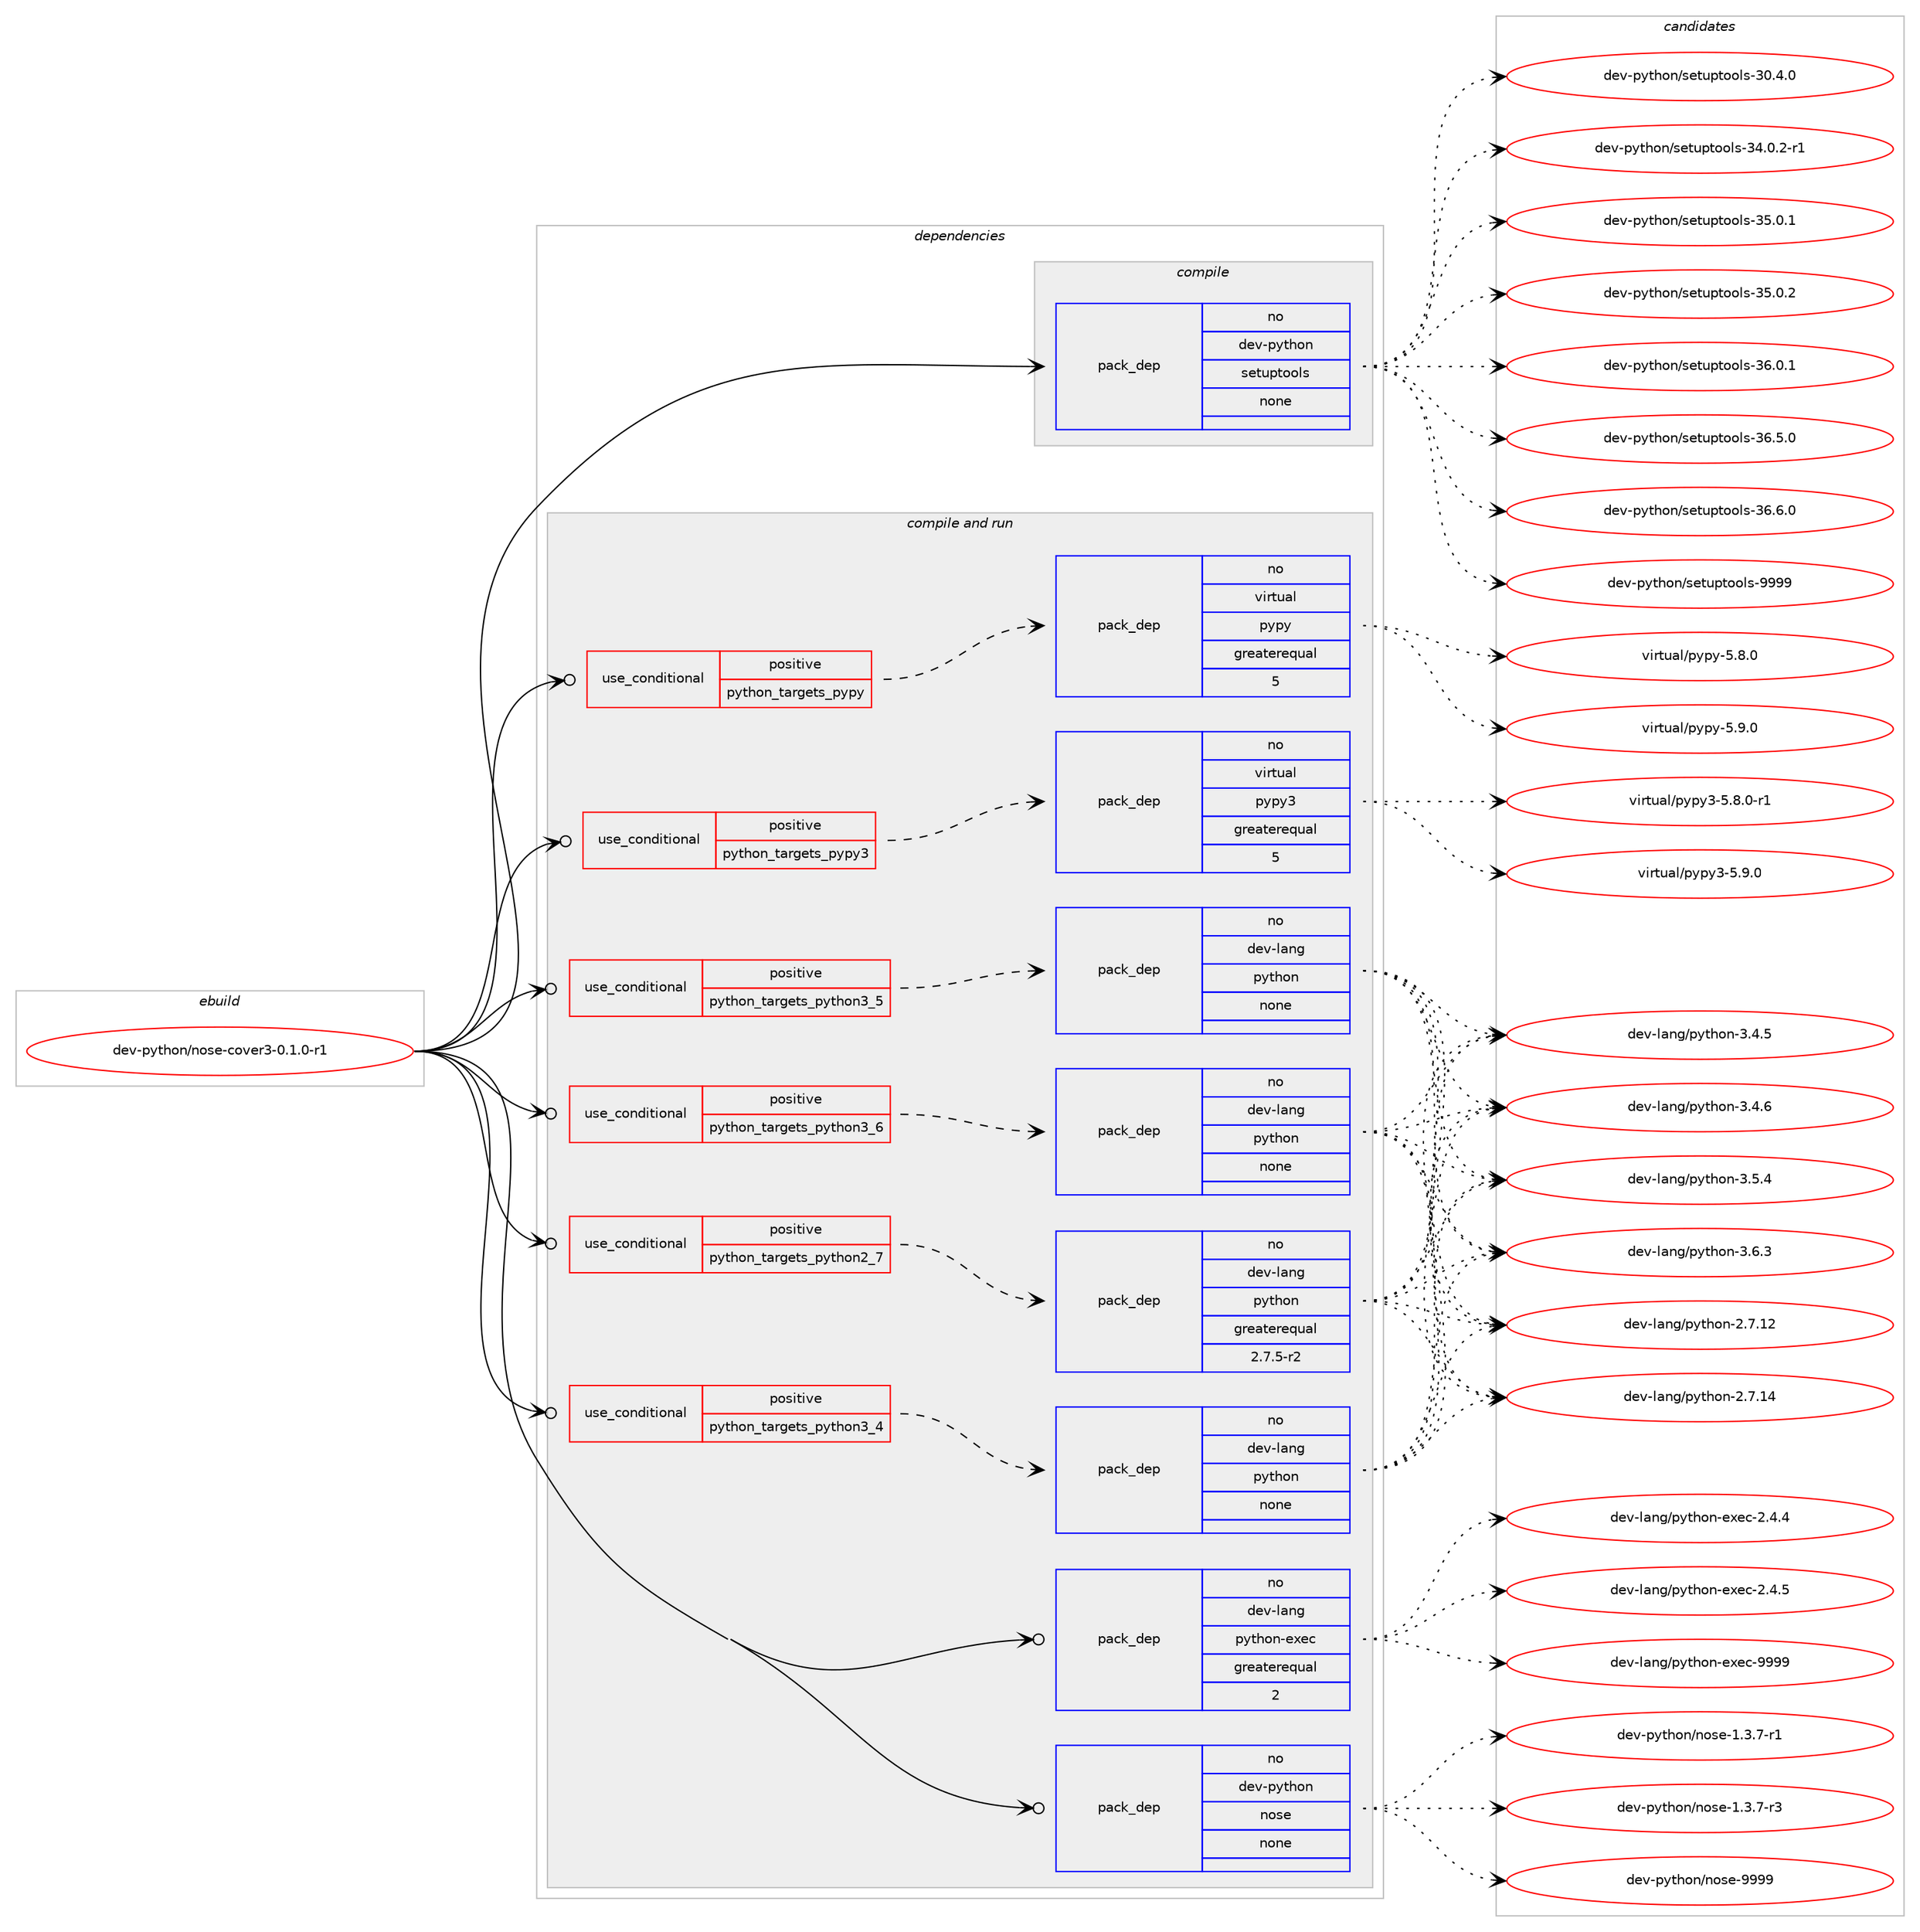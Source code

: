 digraph prolog {

# *************
# Graph options
# *************

newrank=true;
concentrate=true;
compound=true;
graph [rankdir=LR,fontname=Helvetica,fontsize=10,ranksep=1.5];#, ranksep=2.5, nodesep=0.2];
edge  [arrowhead=vee];
node  [fontname=Helvetica,fontsize=10];

# **********
# The ebuild
# **********

subgraph cluster_leftcol {
color=gray;
rank=same;
label=<<i>ebuild</i>>;
id [label="dev-python/nose-cover3-0.1.0-r1", color=red, width=4, href="../dev-python/nose-cover3-0.1.0-r1.svg"];
}

# ****************
# The dependencies
# ****************

subgraph cluster_midcol {
color=gray;
label=<<i>dependencies</i>>;
subgraph cluster_compile {
fillcolor="#eeeeee";
style=filled;
label=<<i>compile</i>>;
subgraph pack128226 {
dependency168212 [label=<<TABLE BORDER="0" CELLBORDER="1" CELLSPACING="0" CELLPADDING="4" WIDTH="220"><TR><TD ROWSPAN="6" CELLPADDING="30">pack_dep</TD></TR><TR><TD WIDTH="110">no</TD></TR><TR><TD>dev-python</TD></TR><TR><TD>setuptools</TD></TR><TR><TD>none</TD></TR><TR><TD></TD></TR></TABLE>>, shape=none, color=blue];
}
id:e -> dependency168212:w [weight=20,style="solid",arrowhead="vee"];
}
subgraph cluster_compileandrun {
fillcolor="#eeeeee";
style=filled;
label=<<i>compile and run</i>>;
subgraph cond36126 {
dependency168213 [label=<<TABLE BORDER="0" CELLBORDER="1" CELLSPACING="0" CELLPADDING="4"><TR><TD ROWSPAN="3" CELLPADDING="10">use_conditional</TD></TR><TR><TD>positive</TD></TR><TR><TD>python_targets_pypy</TD></TR></TABLE>>, shape=none, color=red];
subgraph pack128227 {
dependency168214 [label=<<TABLE BORDER="0" CELLBORDER="1" CELLSPACING="0" CELLPADDING="4" WIDTH="220"><TR><TD ROWSPAN="6" CELLPADDING="30">pack_dep</TD></TR><TR><TD WIDTH="110">no</TD></TR><TR><TD>virtual</TD></TR><TR><TD>pypy</TD></TR><TR><TD>greaterequal</TD></TR><TR><TD>5</TD></TR></TABLE>>, shape=none, color=blue];
}
dependency168213:e -> dependency168214:w [weight=20,style="dashed",arrowhead="vee"];
}
id:e -> dependency168213:w [weight=20,style="solid",arrowhead="odotvee"];
subgraph cond36127 {
dependency168215 [label=<<TABLE BORDER="0" CELLBORDER="1" CELLSPACING="0" CELLPADDING="4"><TR><TD ROWSPAN="3" CELLPADDING="10">use_conditional</TD></TR><TR><TD>positive</TD></TR><TR><TD>python_targets_pypy3</TD></TR></TABLE>>, shape=none, color=red];
subgraph pack128228 {
dependency168216 [label=<<TABLE BORDER="0" CELLBORDER="1" CELLSPACING="0" CELLPADDING="4" WIDTH="220"><TR><TD ROWSPAN="6" CELLPADDING="30">pack_dep</TD></TR><TR><TD WIDTH="110">no</TD></TR><TR><TD>virtual</TD></TR><TR><TD>pypy3</TD></TR><TR><TD>greaterequal</TD></TR><TR><TD>5</TD></TR></TABLE>>, shape=none, color=blue];
}
dependency168215:e -> dependency168216:w [weight=20,style="dashed",arrowhead="vee"];
}
id:e -> dependency168215:w [weight=20,style="solid",arrowhead="odotvee"];
subgraph cond36128 {
dependency168217 [label=<<TABLE BORDER="0" CELLBORDER="1" CELLSPACING="0" CELLPADDING="4"><TR><TD ROWSPAN="3" CELLPADDING="10">use_conditional</TD></TR><TR><TD>positive</TD></TR><TR><TD>python_targets_python2_7</TD></TR></TABLE>>, shape=none, color=red];
subgraph pack128229 {
dependency168218 [label=<<TABLE BORDER="0" CELLBORDER="1" CELLSPACING="0" CELLPADDING="4" WIDTH="220"><TR><TD ROWSPAN="6" CELLPADDING="30">pack_dep</TD></TR><TR><TD WIDTH="110">no</TD></TR><TR><TD>dev-lang</TD></TR><TR><TD>python</TD></TR><TR><TD>greaterequal</TD></TR><TR><TD>2.7.5-r2</TD></TR></TABLE>>, shape=none, color=blue];
}
dependency168217:e -> dependency168218:w [weight=20,style="dashed",arrowhead="vee"];
}
id:e -> dependency168217:w [weight=20,style="solid",arrowhead="odotvee"];
subgraph cond36129 {
dependency168219 [label=<<TABLE BORDER="0" CELLBORDER="1" CELLSPACING="0" CELLPADDING="4"><TR><TD ROWSPAN="3" CELLPADDING="10">use_conditional</TD></TR><TR><TD>positive</TD></TR><TR><TD>python_targets_python3_4</TD></TR></TABLE>>, shape=none, color=red];
subgraph pack128230 {
dependency168220 [label=<<TABLE BORDER="0" CELLBORDER="1" CELLSPACING="0" CELLPADDING="4" WIDTH="220"><TR><TD ROWSPAN="6" CELLPADDING="30">pack_dep</TD></TR><TR><TD WIDTH="110">no</TD></TR><TR><TD>dev-lang</TD></TR><TR><TD>python</TD></TR><TR><TD>none</TD></TR><TR><TD></TD></TR></TABLE>>, shape=none, color=blue];
}
dependency168219:e -> dependency168220:w [weight=20,style="dashed",arrowhead="vee"];
}
id:e -> dependency168219:w [weight=20,style="solid",arrowhead="odotvee"];
subgraph cond36130 {
dependency168221 [label=<<TABLE BORDER="0" CELLBORDER="1" CELLSPACING="0" CELLPADDING="4"><TR><TD ROWSPAN="3" CELLPADDING="10">use_conditional</TD></TR><TR><TD>positive</TD></TR><TR><TD>python_targets_python3_5</TD></TR></TABLE>>, shape=none, color=red];
subgraph pack128231 {
dependency168222 [label=<<TABLE BORDER="0" CELLBORDER="1" CELLSPACING="0" CELLPADDING="4" WIDTH="220"><TR><TD ROWSPAN="6" CELLPADDING="30">pack_dep</TD></TR><TR><TD WIDTH="110">no</TD></TR><TR><TD>dev-lang</TD></TR><TR><TD>python</TD></TR><TR><TD>none</TD></TR><TR><TD></TD></TR></TABLE>>, shape=none, color=blue];
}
dependency168221:e -> dependency168222:w [weight=20,style="dashed",arrowhead="vee"];
}
id:e -> dependency168221:w [weight=20,style="solid",arrowhead="odotvee"];
subgraph cond36131 {
dependency168223 [label=<<TABLE BORDER="0" CELLBORDER="1" CELLSPACING="0" CELLPADDING="4"><TR><TD ROWSPAN="3" CELLPADDING="10">use_conditional</TD></TR><TR><TD>positive</TD></TR><TR><TD>python_targets_python3_6</TD></TR></TABLE>>, shape=none, color=red];
subgraph pack128232 {
dependency168224 [label=<<TABLE BORDER="0" CELLBORDER="1" CELLSPACING="0" CELLPADDING="4" WIDTH="220"><TR><TD ROWSPAN="6" CELLPADDING="30">pack_dep</TD></TR><TR><TD WIDTH="110">no</TD></TR><TR><TD>dev-lang</TD></TR><TR><TD>python</TD></TR><TR><TD>none</TD></TR><TR><TD></TD></TR></TABLE>>, shape=none, color=blue];
}
dependency168223:e -> dependency168224:w [weight=20,style="dashed",arrowhead="vee"];
}
id:e -> dependency168223:w [weight=20,style="solid",arrowhead="odotvee"];
subgraph pack128233 {
dependency168225 [label=<<TABLE BORDER="0" CELLBORDER="1" CELLSPACING="0" CELLPADDING="4" WIDTH="220"><TR><TD ROWSPAN="6" CELLPADDING="30">pack_dep</TD></TR><TR><TD WIDTH="110">no</TD></TR><TR><TD>dev-lang</TD></TR><TR><TD>python-exec</TD></TR><TR><TD>greaterequal</TD></TR><TR><TD>2</TD></TR></TABLE>>, shape=none, color=blue];
}
id:e -> dependency168225:w [weight=20,style="solid",arrowhead="odotvee"];
subgraph pack128234 {
dependency168226 [label=<<TABLE BORDER="0" CELLBORDER="1" CELLSPACING="0" CELLPADDING="4" WIDTH="220"><TR><TD ROWSPAN="6" CELLPADDING="30">pack_dep</TD></TR><TR><TD WIDTH="110">no</TD></TR><TR><TD>dev-python</TD></TR><TR><TD>nose</TD></TR><TR><TD>none</TD></TR><TR><TD></TD></TR></TABLE>>, shape=none, color=blue];
}
id:e -> dependency168226:w [weight=20,style="solid",arrowhead="odotvee"];
}
subgraph cluster_run {
fillcolor="#eeeeee";
style=filled;
label=<<i>run</i>>;
}
}

# **************
# The candidates
# **************

subgraph cluster_choices {
rank=same;
color=gray;
label=<<i>candidates</i>>;

subgraph choice128226 {
color=black;
nodesep=1;
choice100101118451121211161041111104711510111611711211611111110811545514846524648 [label="dev-python/setuptools-30.4.0", color=red, width=4,href="../dev-python/setuptools-30.4.0.svg"];
choice1001011184511212111610411111047115101116117112116111111108115455152464846504511449 [label="dev-python/setuptools-34.0.2-r1", color=red, width=4,href="../dev-python/setuptools-34.0.2-r1.svg"];
choice100101118451121211161041111104711510111611711211611111110811545515346484649 [label="dev-python/setuptools-35.0.1", color=red, width=4,href="../dev-python/setuptools-35.0.1.svg"];
choice100101118451121211161041111104711510111611711211611111110811545515346484650 [label="dev-python/setuptools-35.0.2", color=red, width=4,href="../dev-python/setuptools-35.0.2.svg"];
choice100101118451121211161041111104711510111611711211611111110811545515446484649 [label="dev-python/setuptools-36.0.1", color=red, width=4,href="../dev-python/setuptools-36.0.1.svg"];
choice100101118451121211161041111104711510111611711211611111110811545515446534648 [label="dev-python/setuptools-36.5.0", color=red, width=4,href="../dev-python/setuptools-36.5.0.svg"];
choice100101118451121211161041111104711510111611711211611111110811545515446544648 [label="dev-python/setuptools-36.6.0", color=red, width=4,href="../dev-python/setuptools-36.6.0.svg"];
choice10010111845112121116104111110471151011161171121161111111081154557575757 [label="dev-python/setuptools-9999", color=red, width=4,href="../dev-python/setuptools-9999.svg"];
dependency168212:e -> choice100101118451121211161041111104711510111611711211611111110811545514846524648:w [style=dotted,weight="100"];
dependency168212:e -> choice1001011184511212111610411111047115101116117112116111111108115455152464846504511449:w [style=dotted,weight="100"];
dependency168212:e -> choice100101118451121211161041111104711510111611711211611111110811545515346484649:w [style=dotted,weight="100"];
dependency168212:e -> choice100101118451121211161041111104711510111611711211611111110811545515346484650:w [style=dotted,weight="100"];
dependency168212:e -> choice100101118451121211161041111104711510111611711211611111110811545515446484649:w [style=dotted,weight="100"];
dependency168212:e -> choice100101118451121211161041111104711510111611711211611111110811545515446534648:w [style=dotted,weight="100"];
dependency168212:e -> choice100101118451121211161041111104711510111611711211611111110811545515446544648:w [style=dotted,weight="100"];
dependency168212:e -> choice10010111845112121116104111110471151011161171121161111111081154557575757:w [style=dotted,weight="100"];
}
subgraph choice128227 {
color=black;
nodesep=1;
choice1181051141161179710847112121112121455346564648 [label="virtual/pypy-5.8.0", color=red, width=4,href="../virtual/pypy-5.8.0.svg"];
choice1181051141161179710847112121112121455346574648 [label="virtual/pypy-5.9.0", color=red, width=4,href="../virtual/pypy-5.9.0.svg"];
dependency168214:e -> choice1181051141161179710847112121112121455346564648:w [style=dotted,weight="100"];
dependency168214:e -> choice1181051141161179710847112121112121455346574648:w [style=dotted,weight="100"];
}
subgraph choice128228 {
color=black;
nodesep=1;
choice1181051141161179710847112121112121514553465646484511449 [label="virtual/pypy3-5.8.0-r1", color=red, width=4,href="../virtual/pypy3-5.8.0-r1.svg"];
choice118105114116117971084711212111212151455346574648 [label="virtual/pypy3-5.9.0", color=red, width=4,href="../virtual/pypy3-5.9.0.svg"];
dependency168216:e -> choice1181051141161179710847112121112121514553465646484511449:w [style=dotted,weight="100"];
dependency168216:e -> choice118105114116117971084711212111212151455346574648:w [style=dotted,weight="100"];
}
subgraph choice128229 {
color=black;
nodesep=1;
choice10010111845108971101034711212111610411111045504655464950 [label="dev-lang/python-2.7.12", color=red, width=4,href="../dev-lang/python-2.7.12.svg"];
choice10010111845108971101034711212111610411111045504655464952 [label="dev-lang/python-2.7.14", color=red, width=4,href="../dev-lang/python-2.7.14.svg"];
choice100101118451089711010347112121116104111110455146524653 [label="dev-lang/python-3.4.5", color=red, width=4,href="../dev-lang/python-3.4.5.svg"];
choice100101118451089711010347112121116104111110455146524654 [label="dev-lang/python-3.4.6", color=red, width=4,href="../dev-lang/python-3.4.6.svg"];
choice100101118451089711010347112121116104111110455146534652 [label="dev-lang/python-3.5.4", color=red, width=4,href="../dev-lang/python-3.5.4.svg"];
choice100101118451089711010347112121116104111110455146544651 [label="dev-lang/python-3.6.3", color=red, width=4,href="../dev-lang/python-3.6.3.svg"];
dependency168218:e -> choice10010111845108971101034711212111610411111045504655464950:w [style=dotted,weight="100"];
dependency168218:e -> choice10010111845108971101034711212111610411111045504655464952:w [style=dotted,weight="100"];
dependency168218:e -> choice100101118451089711010347112121116104111110455146524653:w [style=dotted,weight="100"];
dependency168218:e -> choice100101118451089711010347112121116104111110455146524654:w [style=dotted,weight="100"];
dependency168218:e -> choice100101118451089711010347112121116104111110455146534652:w [style=dotted,weight="100"];
dependency168218:e -> choice100101118451089711010347112121116104111110455146544651:w [style=dotted,weight="100"];
}
subgraph choice128230 {
color=black;
nodesep=1;
choice10010111845108971101034711212111610411111045504655464950 [label="dev-lang/python-2.7.12", color=red, width=4,href="../dev-lang/python-2.7.12.svg"];
choice10010111845108971101034711212111610411111045504655464952 [label="dev-lang/python-2.7.14", color=red, width=4,href="../dev-lang/python-2.7.14.svg"];
choice100101118451089711010347112121116104111110455146524653 [label="dev-lang/python-3.4.5", color=red, width=4,href="../dev-lang/python-3.4.5.svg"];
choice100101118451089711010347112121116104111110455146524654 [label="dev-lang/python-3.4.6", color=red, width=4,href="../dev-lang/python-3.4.6.svg"];
choice100101118451089711010347112121116104111110455146534652 [label="dev-lang/python-3.5.4", color=red, width=4,href="../dev-lang/python-3.5.4.svg"];
choice100101118451089711010347112121116104111110455146544651 [label="dev-lang/python-3.6.3", color=red, width=4,href="../dev-lang/python-3.6.3.svg"];
dependency168220:e -> choice10010111845108971101034711212111610411111045504655464950:w [style=dotted,weight="100"];
dependency168220:e -> choice10010111845108971101034711212111610411111045504655464952:w [style=dotted,weight="100"];
dependency168220:e -> choice100101118451089711010347112121116104111110455146524653:w [style=dotted,weight="100"];
dependency168220:e -> choice100101118451089711010347112121116104111110455146524654:w [style=dotted,weight="100"];
dependency168220:e -> choice100101118451089711010347112121116104111110455146534652:w [style=dotted,weight="100"];
dependency168220:e -> choice100101118451089711010347112121116104111110455146544651:w [style=dotted,weight="100"];
}
subgraph choice128231 {
color=black;
nodesep=1;
choice10010111845108971101034711212111610411111045504655464950 [label="dev-lang/python-2.7.12", color=red, width=4,href="../dev-lang/python-2.7.12.svg"];
choice10010111845108971101034711212111610411111045504655464952 [label="dev-lang/python-2.7.14", color=red, width=4,href="../dev-lang/python-2.7.14.svg"];
choice100101118451089711010347112121116104111110455146524653 [label="dev-lang/python-3.4.5", color=red, width=4,href="../dev-lang/python-3.4.5.svg"];
choice100101118451089711010347112121116104111110455146524654 [label="dev-lang/python-3.4.6", color=red, width=4,href="../dev-lang/python-3.4.6.svg"];
choice100101118451089711010347112121116104111110455146534652 [label="dev-lang/python-3.5.4", color=red, width=4,href="../dev-lang/python-3.5.4.svg"];
choice100101118451089711010347112121116104111110455146544651 [label="dev-lang/python-3.6.3", color=red, width=4,href="../dev-lang/python-3.6.3.svg"];
dependency168222:e -> choice10010111845108971101034711212111610411111045504655464950:w [style=dotted,weight="100"];
dependency168222:e -> choice10010111845108971101034711212111610411111045504655464952:w [style=dotted,weight="100"];
dependency168222:e -> choice100101118451089711010347112121116104111110455146524653:w [style=dotted,weight="100"];
dependency168222:e -> choice100101118451089711010347112121116104111110455146524654:w [style=dotted,weight="100"];
dependency168222:e -> choice100101118451089711010347112121116104111110455146534652:w [style=dotted,weight="100"];
dependency168222:e -> choice100101118451089711010347112121116104111110455146544651:w [style=dotted,weight="100"];
}
subgraph choice128232 {
color=black;
nodesep=1;
choice10010111845108971101034711212111610411111045504655464950 [label="dev-lang/python-2.7.12", color=red, width=4,href="../dev-lang/python-2.7.12.svg"];
choice10010111845108971101034711212111610411111045504655464952 [label="dev-lang/python-2.7.14", color=red, width=4,href="../dev-lang/python-2.7.14.svg"];
choice100101118451089711010347112121116104111110455146524653 [label="dev-lang/python-3.4.5", color=red, width=4,href="../dev-lang/python-3.4.5.svg"];
choice100101118451089711010347112121116104111110455146524654 [label="dev-lang/python-3.4.6", color=red, width=4,href="../dev-lang/python-3.4.6.svg"];
choice100101118451089711010347112121116104111110455146534652 [label="dev-lang/python-3.5.4", color=red, width=4,href="../dev-lang/python-3.5.4.svg"];
choice100101118451089711010347112121116104111110455146544651 [label="dev-lang/python-3.6.3", color=red, width=4,href="../dev-lang/python-3.6.3.svg"];
dependency168224:e -> choice10010111845108971101034711212111610411111045504655464950:w [style=dotted,weight="100"];
dependency168224:e -> choice10010111845108971101034711212111610411111045504655464952:w [style=dotted,weight="100"];
dependency168224:e -> choice100101118451089711010347112121116104111110455146524653:w [style=dotted,weight="100"];
dependency168224:e -> choice100101118451089711010347112121116104111110455146524654:w [style=dotted,weight="100"];
dependency168224:e -> choice100101118451089711010347112121116104111110455146534652:w [style=dotted,weight="100"];
dependency168224:e -> choice100101118451089711010347112121116104111110455146544651:w [style=dotted,weight="100"];
}
subgraph choice128233 {
color=black;
nodesep=1;
choice1001011184510897110103471121211161041111104510112010199455046524652 [label="dev-lang/python-exec-2.4.4", color=red, width=4,href="../dev-lang/python-exec-2.4.4.svg"];
choice1001011184510897110103471121211161041111104510112010199455046524653 [label="dev-lang/python-exec-2.4.5", color=red, width=4,href="../dev-lang/python-exec-2.4.5.svg"];
choice10010111845108971101034711212111610411111045101120101994557575757 [label="dev-lang/python-exec-9999", color=red, width=4,href="../dev-lang/python-exec-9999.svg"];
dependency168225:e -> choice1001011184510897110103471121211161041111104510112010199455046524652:w [style=dotted,weight="100"];
dependency168225:e -> choice1001011184510897110103471121211161041111104510112010199455046524653:w [style=dotted,weight="100"];
dependency168225:e -> choice10010111845108971101034711212111610411111045101120101994557575757:w [style=dotted,weight="100"];
}
subgraph choice128234 {
color=black;
nodesep=1;
choice10010111845112121116104111110471101111151014549465146554511449 [label="dev-python/nose-1.3.7-r1", color=red, width=4,href="../dev-python/nose-1.3.7-r1.svg"];
choice10010111845112121116104111110471101111151014549465146554511451 [label="dev-python/nose-1.3.7-r3", color=red, width=4,href="../dev-python/nose-1.3.7-r3.svg"];
choice10010111845112121116104111110471101111151014557575757 [label="dev-python/nose-9999", color=red, width=4,href="../dev-python/nose-9999.svg"];
dependency168226:e -> choice10010111845112121116104111110471101111151014549465146554511449:w [style=dotted,weight="100"];
dependency168226:e -> choice10010111845112121116104111110471101111151014549465146554511451:w [style=dotted,weight="100"];
dependency168226:e -> choice10010111845112121116104111110471101111151014557575757:w [style=dotted,weight="100"];
}
}

}

